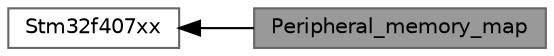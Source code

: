 digraph "Peripheral_memory_map"
{
 // LATEX_PDF_SIZE
  bgcolor="transparent";
  edge [fontname=Helvetica,fontsize=10,labelfontname=Helvetica,labelfontsize=10];
  node [fontname=Helvetica,fontsize=10,shape=box,height=0.2,width=0.4];
  rankdir=LR;
  Node1 [id="Node000001",label="Peripheral_memory_map",height=0.2,width=0.4,color="gray40", fillcolor="grey60", style="filled", fontcolor="black",tooltip=" "];
  Node2 [id="Node000002",label="Stm32f407xx",height=0.2,width=0.4,color="grey40", fillcolor="white", style="filled",URL="$group__stm32f407xx.html",tooltip=" "];
  Node2->Node1 [shape=plaintext, dir="back", style="solid"];
}
